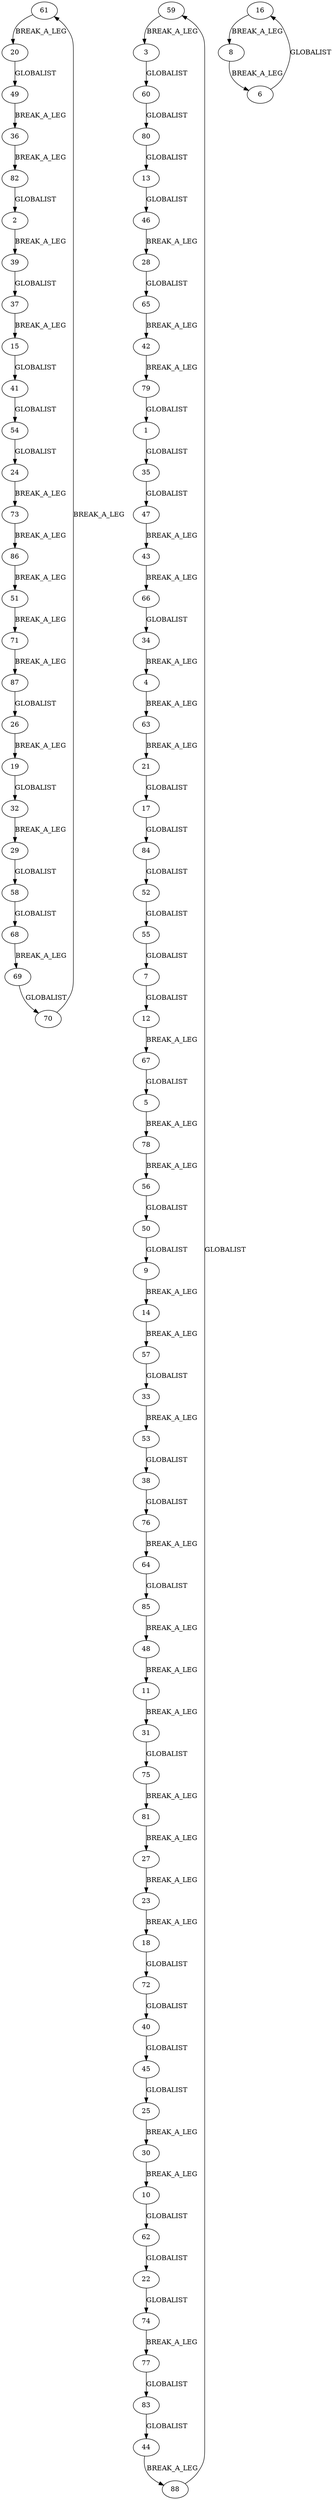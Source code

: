digraph G {
  61 -> 20 [label="BREAK_A_LEG"]
  59 -> 3 [label="BREAK_A_LEG"]
  66 -> 34 [label="GLOBALIST"]
  50 -> 9 [label="GLOBALIST"]
  68 -> 69 [label="BREAK_A_LEG"]
  57 -> 33 [label="GLOBALIST"]
  32 -> 29 [label="BREAK_A_LEG"]
  35 -> 47 [label="GLOBALIST"]
  69 -> 70 [label="GLOBALIST"]
  56 -> 50 [label="GLOBALIST"]
  51 -> 71 [label="BREAK_A_LEG"]
  58 -> 68 [label="GLOBALIST"]
  67 -> 5 [label="GLOBALIST"]
  60 -> 80 [label="GLOBALIST"]
  34 -> 4 [label="BREAK_A_LEG"]
  33 -> 53 [label="BREAK_A_LEG"]
  20 -> 49 [label="GLOBALIST"]
  18 -> 72 [label="GLOBALIST"]
  27 -> 23 [label="BREAK_A_LEG"]
  9 -> 14 [label="BREAK_A_LEG"]
  11 -> 31 [label="BREAK_A_LEG"]
  7 -> 12 [label="GLOBALIST"]
  29 -> 58 [label="GLOBALIST"]
  16 -> 8 [label="BREAK_A_LEG"]
  42 -> 79 [label="BREAK_A_LEG"]
  45 -> 25 [label="GLOBALIST"]
  73 -> 86 [label="BREAK_A_LEG"]
  87 -> 26 [label="GLOBALIST"]
  80 -> 13 [label="GLOBALIST"]
  74 -> 77 [label="BREAK_A_LEG"]
  6 -> 16 [label="GLOBALIST"]
  28 -> 65 [label="GLOBALIST"]
  17 -> 84 [label="GLOBALIST"]
  1 -> 35 [label="GLOBALIST"]
  10 -> 62 [label="GLOBALIST"]
  19 -> 32 [label="GLOBALIST"]
  26 -> 19 [label="BREAK_A_LEG"]
  8 -> 6 [label="BREAK_A_LEG"]
  21 -> 17 [label="GLOBALIST"]
  75 -> 81 [label="BREAK_A_LEG"]
  81 -> 27 [label="BREAK_A_LEG"]
  86 -> 51 [label="BREAK_A_LEG"]
  72 -> 40 [label="GLOBALIST"]
  44 -> 88 [label="BREAK_A_LEG"]
  43 -> 66 [label="BREAK_A_LEG"]
  88 -> 59 [label="GLOBALIST"]
  38 -> 76 [label="GLOBALIST"]
  36 -> 82 [label="BREAK_A_LEG"]
  31 -> 75 [label="GLOBALIST"]
  65 -> 42 [label="BREAK_A_LEG"]
  62 -> 22 [label="GLOBALIST"]
  54 -> 24 [label="GLOBALIST"]
  53 -> 38 [label="GLOBALIST"]
  30 -> 10 [label="BREAK_A_LEG"]
  37 -> 15 [label="BREAK_A_LEG"]
  39 -> 37 [label="GLOBALIST"]
  52 -> 55 [label="GLOBALIST"]
  55 -> 7 [label="GLOBALIST"]
  63 -> 21 [label="BREAK_A_LEG"]
  64 -> 85 [label="GLOBALIST"]
  46 -> 28 [label="BREAK_A_LEG"]
  79 -> 1 [label="GLOBALIST"]
  41 -> 54 [label="GLOBALIST"]
  83 -> 44 [label="GLOBALIST"]
  77 -> 83 [label="GLOBALIST"]
  48 -> 11 [label="BREAK_A_LEG"]
  70 -> 61 [label="BREAK_A_LEG"]
  84 -> 52 [label="GLOBALIST"]
  24 -> 73 [label="BREAK_A_LEG"]
  23 -> 18 [label="BREAK_A_LEG"]
  4 -> 63 [label="BREAK_A_LEG"]
  15 -> 41 [label="GLOBALIST"]
  3 -> 60 [label="GLOBALIST"]
  12 -> 67 [label="BREAK_A_LEG"]
  85 -> 48 [label="BREAK_A_LEG"]
  71 -> 87 [label="BREAK_A_LEG"]
  76 -> 64 [label="BREAK_A_LEG"]
  82 -> 2 [label="GLOBALIST"]
  49 -> 36 [label="BREAK_A_LEG"]
  40 -> 45 [label="GLOBALIST"]
  47 -> 43 [label="BREAK_A_LEG"]
  78 -> 56 [label="BREAK_A_LEG"]
  2 -> 39 [label="BREAK_A_LEG"]
  13 -> 46 [label="GLOBALIST"]
  5 -> 78 [label="BREAK_A_LEG"]
  14 -> 57 [label="BREAK_A_LEG"]
  22 -> 74 [label="GLOBALIST"]
  25 -> 30 [label="BREAK_A_LEG"]
}
